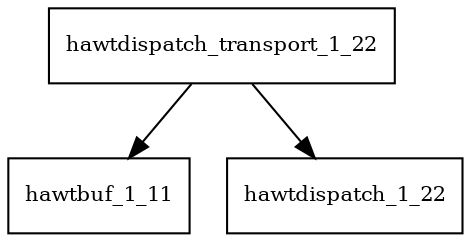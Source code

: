 digraph hawtdispatch_transport_1_22_dependencies {
  node [shape = box, fontsize=10.0];
  hawtdispatch_transport_1_22 -> hawtbuf_1_11;
  hawtdispatch_transport_1_22 -> hawtdispatch_1_22;
}

